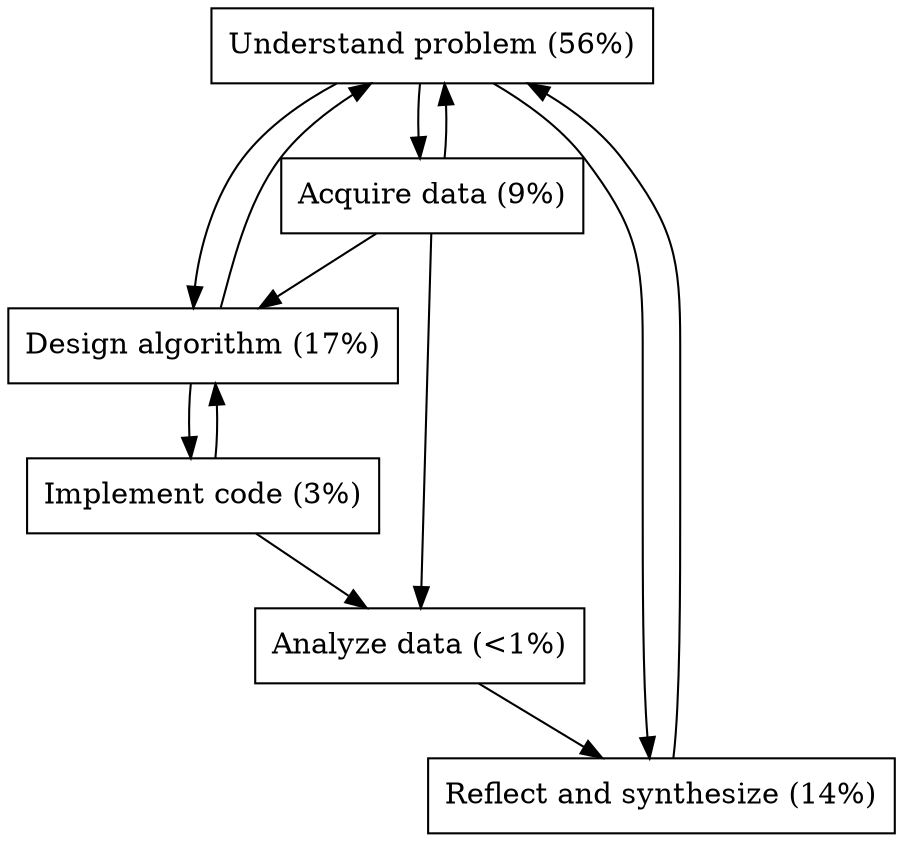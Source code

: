 digraph {
	graph [bb="-106.36,-106.83,91.579,114.28"];
	node [label="\N",
		shape=box
	];
	1	 [height=0.5,
		label="Understand problem (56%)",
		pos="-92.363,96.096",
		width=1.7778];
	2	 [height=0.5,
		label="Acquire data (9%)",
		pos="130,96.284",
		width=1.1944];
	1 -> 2;
	3	 [height=0.5,
		label="Design algorithm (17%)",
		pos="35.579,38.87",
		width=1.5556];
	1 -> 3;
	6	 [height=0.5,
		label="Reflect and synthesize (14%)",
		pos="1.1005,-88.826",
		width=0.77778];
	1 -> 6;
	2 -> 1;
	2 -> 3;
	2 -> 5;
	3 -> 1;
	4	 [height=0.5,
		label="Implement code (3%)",
		pos="55.559,-18.627",
		width=0.625];
	3 -> 4;
	6 -> 1;
	4 -> 3;
	5	 [height=0.5,
		label="Analyze data (<1%)",
		pos="218.362,-50.796",
		width=0.86111];
	4 -> 5;
	5 -> 6;
}
